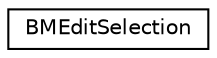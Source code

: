 digraph G
{
  edge [fontname="Helvetica",fontsize="10",labelfontname="Helvetica",labelfontsize="10"];
  node [fontname="Helvetica",fontsize="10",shape=record];
  rankdir=LR;
  Node1 [label="BMEditSelection",height=0.2,width=0.4,color="black", fillcolor="white", style="filled",URL="$da/dc8/structBMEditSelection.html"];
}
